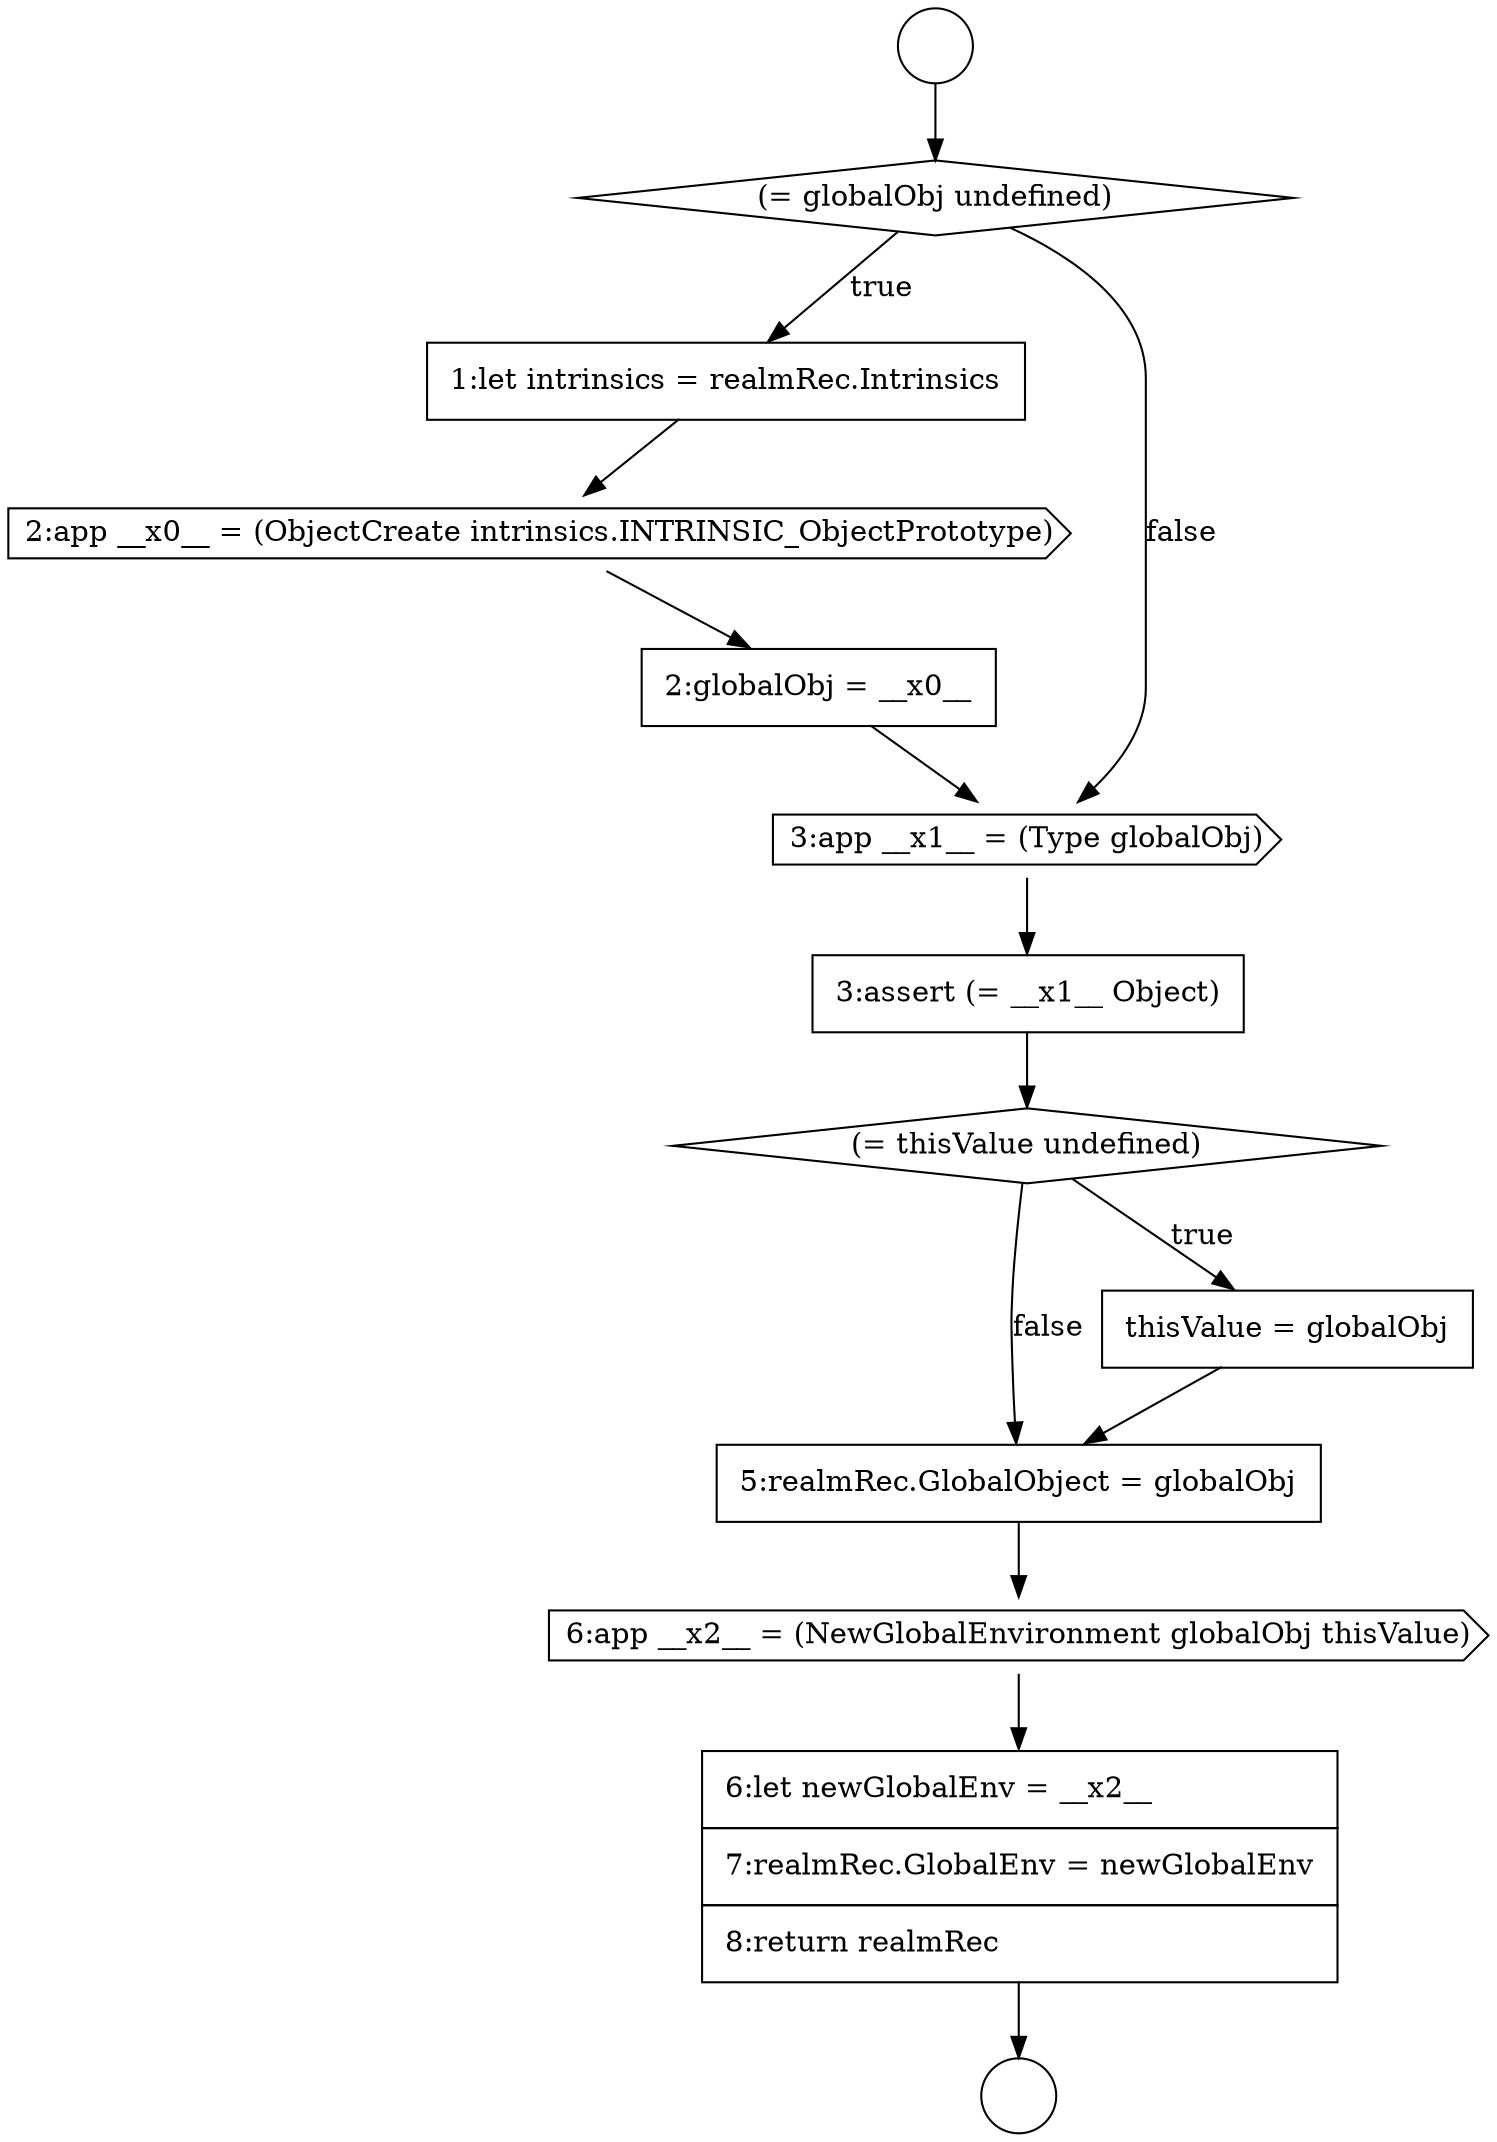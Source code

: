 digraph {
  node1569 [shape=none, margin=0, label=<<font color="black">
    <table border="0" cellborder="1" cellspacing="0" cellpadding="10">
      <tr><td align="left">1:let intrinsics = realmRec.Intrinsics</td></tr>
    </table>
  </font>> color="black" fillcolor="white" style=filled]
  node1576 [shape=none, margin=0, label=<<font color="black">
    <table border="0" cellborder="1" cellspacing="0" cellpadding="10">
      <tr><td align="left">5:realmRec.GlobalObject = globalObj</td></tr>
    </table>
  </font>> color="black" fillcolor="white" style=filled]
  node1577 [shape=cds, label=<<font color="black">6:app __x2__ = (NewGlobalEnvironment globalObj thisValue)</font>> color="black" fillcolor="white" style=filled]
  node1570 [shape=cds, label=<<font color="black">2:app __x0__ = (ObjectCreate intrinsics.INTRINSIC_ObjectPrototype)</font>> color="black" fillcolor="white" style=filled]
  node1573 [shape=none, margin=0, label=<<font color="black">
    <table border="0" cellborder="1" cellspacing="0" cellpadding="10">
      <tr><td align="left">3:assert (= __x1__ Object)</td></tr>
    </table>
  </font>> color="black" fillcolor="white" style=filled]
  node1567 [shape=circle label=" " color="black" fillcolor="white" style=filled]
  node1566 [shape=circle label=" " color="black" fillcolor="white" style=filled]
  node1575 [shape=none, margin=0, label=<<font color="black">
    <table border="0" cellborder="1" cellspacing="0" cellpadding="10">
      <tr><td align="left">thisValue = globalObj</td></tr>
    </table>
  </font>> color="black" fillcolor="white" style=filled]
  node1578 [shape=none, margin=0, label=<<font color="black">
    <table border="0" cellborder="1" cellspacing="0" cellpadding="10">
      <tr><td align="left">6:let newGlobalEnv = __x2__</td></tr>
      <tr><td align="left">7:realmRec.GlobalEnv = newGlobalEnv</td></tr>
      <tr><td align="left">8:return realmRec</td></tr>
    </table>
  </font>> color="black" fillcolor="white" style=filled]
  node1572 [shape=cds, label=<<font color="black">3:app __x1__ = (Type globalObj)</font>> color="black" fillcolor="white" style=filled]
  node1568 [shape=diamond, label=<<font color="black">(= globalObj undefined)</font>> color="black" fillcolor="white" style=filled]
  node1574 [shape=diamond, label=<<font color="black">(= thisValue undefined)</font>> color="black" fillcolor="white" style=filled]
  node1571 [shape=none, margin=0, label=<<font color="black">
    <table border="0" cellborder="1" cellspacing="0" cellpadding="10">
      <tr><td align="left">2:globalObj = __x0__</td></tr>
    </table>
  </font>> color="black" fillcolor="white" style=filled]
  node1573 -> node1574 [ color="black"]
  node1575 -> node1576 [ color="black"]
  node1568 -> node1569 [label=<<font color="black">true</font>> color="black"]
  node1568 -> node1572 [label=<<font color="black">false</font>> color="black"]
  node1566 -> node1568 [ color="black"]
  node1578 -> node1567 [ color="black"]
  node1572 -> node1573 [ color="black"]
  node1574 -> node1575 [label=<<font color="black">true</font>> color="black"]
  node1574 -> node1576 [label=<<font color="black">false</font>> color="black"]
  node1577 -> node1578 [ color="black"]
  node1576 -> node1577 [ color="black"]
  node1570 -> node1571 [ color="black"]
  node1569 -> node1570 [ color="black"]
  node1571 -> node1572 [ color="black"]
}
